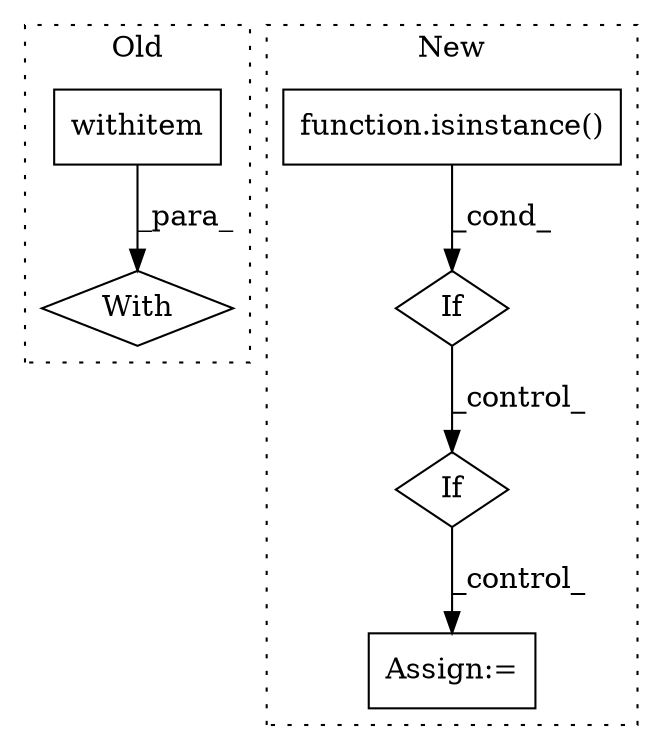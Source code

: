 digraph G {
subgraph cluster0 {
1 [label="With" a="39" s="7092,7102" l="5,36" shape="diamond"];
3 [label="withitem" a="49" s="7097" l="5" shape="box"];
label = "Old";
style="dotted";
}
subgraph cluster1 {
2 [label="function.isinstance()" a="75" s="7817,7855" l="11,1" shape="box"];
4 [label="If" a="96" s="7814" l="3" shape="diamond"];
5 [label="Assign:=" a="68" s="8188" l="3" shape="box"];
6 [label="If" a="96" s="8040" l="3" shape="diamond"];
label = "New";
style="dotted";
}
2 -> 4 [label="_cond_"];
3 -> 1 [label="_para_"];
4 -> 6 [label="_control_"];
6 -> 5 [label="_control_"];
}